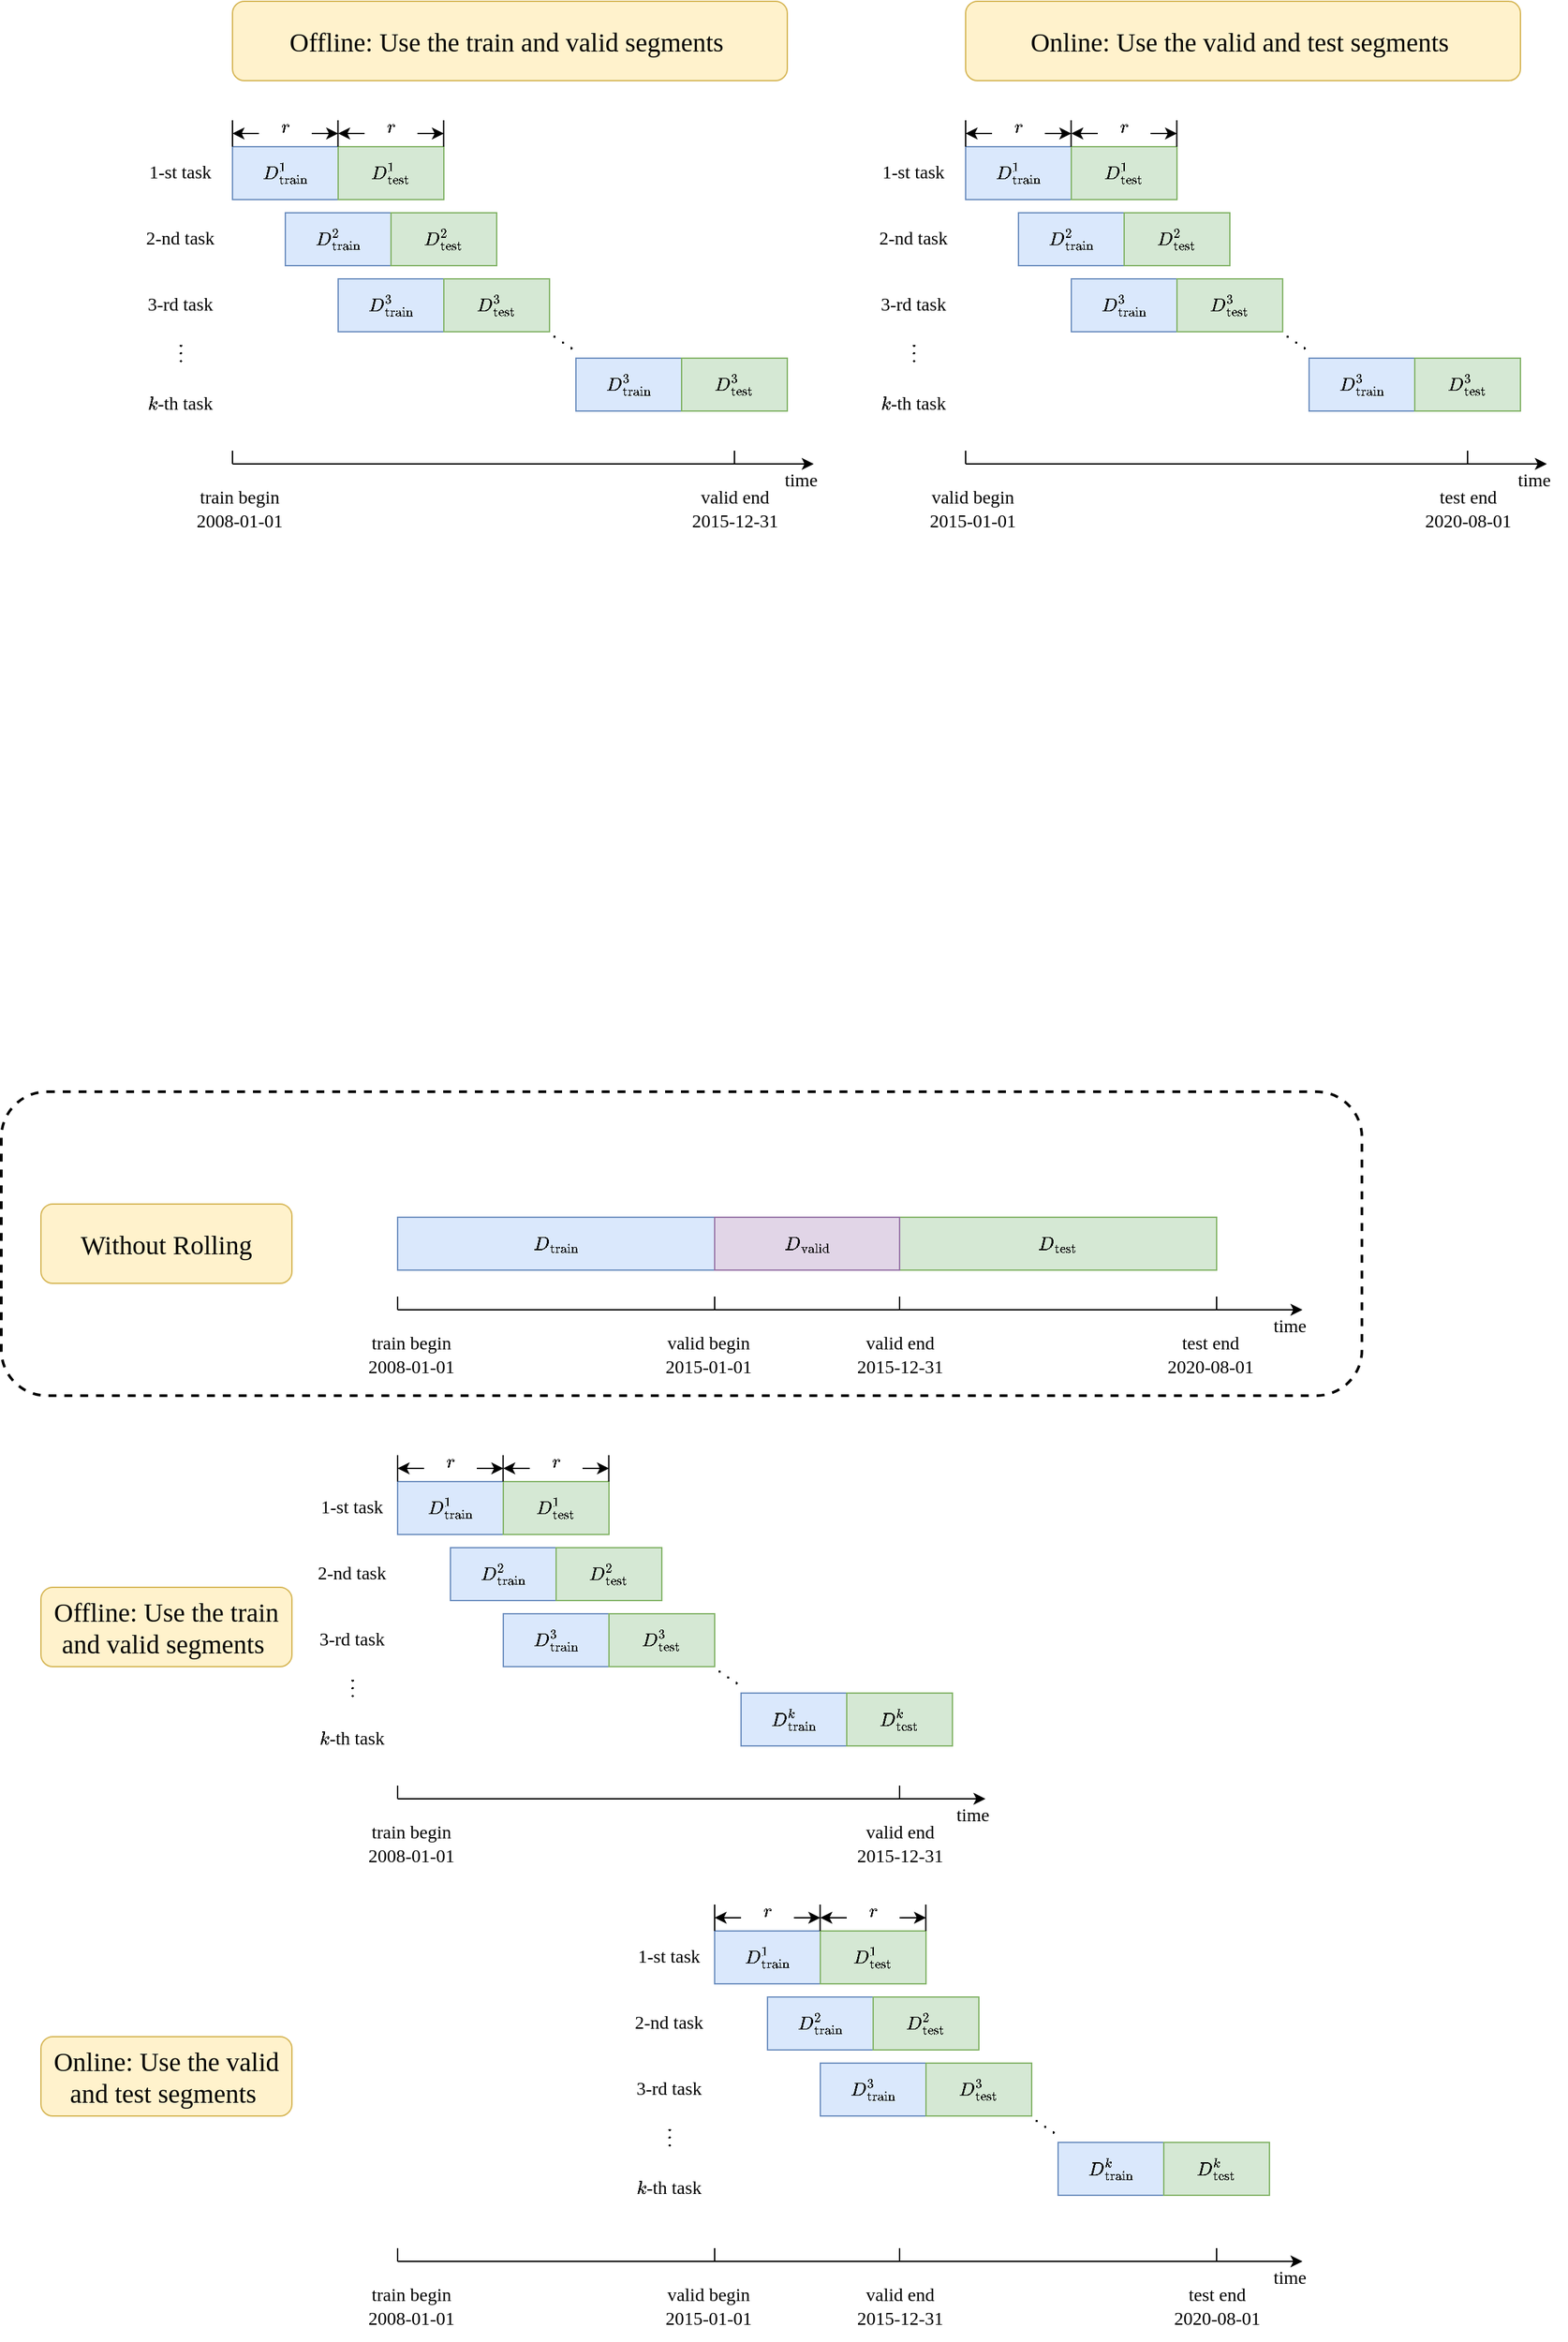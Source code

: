 <mxfile version="24.2.1" type="github">
  <diagram name="第 1 页" id="-favfwk0_6Bgqh363WiU">
    <mxGraphModel dx="2190" dy="1953" grid="1" gridSize="10" guides="1" tooltips="1" connect="1" arrows="1" fold="1" page="1" pageScale="1" pageWidth="827" pageHeight="1169" math="1" shadow="0">
      <root>
        <mxCell id="0" />
        <mxCell id="1" parent="0" />
        <mxCell id="jHQ71wUGAKdWTWvxTBNR-70" value="$$D^1_{\text{train}}$$" style="rounded=0;whiteSpace=wrap;html=1;fillColor=#dae8fc;strokeColor=#6c8ebf;" vertex="1" parent="1">
          <mxGeometry x="-440" y="440" width="80" height="40" as="geometry" />
        </mxCell>
        <mxCell id="jHQ71wUGAKdWTWvxTBNR-71" value="$$D^1_{\text{test}}$$" style="rounded=0;whiteSpace=wrap;html=1;fillColor=#d5e8d4;strokeColor=#82b366;" vertex="1" parent="1">
          <mxGeometry x="-360" y="440" width="80" height="40" as="geometry" />
        </mxCell>
        <mxCell id="jHQ71wUGAKdWTWvxTBNR-72" value="$$D^2_{\text{train}}$$" style="rounded=0;whiteSpace=wrap;html=1;fillColor=#dae8fc;strokeColor=#6c8ebf;" vertex="1" parent="1">
          <mxGeometry x="-400" y="490" width="80" height="40" as="geometry" />
        </mxCell>
        <mxCell id="jHQ71wUGAKdWTWvxTBNR-73" value="$$D^2_{\text{test}}$$" style="rounded=0;whiteSpace=wrap;html=1;fillColor=#d5e8d4;strokeColor=#82b366;" vertex="1" parent="1">
          <mxGeometry x="-320" y="490" width="80" height="40" as="geometry" />
        </mxCell>
        <mxCell id="jHQ71wUGAKdWTWvxTBNR-74" value="$$D^3_{\text{train}}$$" style="rounded=0;whiteSpace=wrap;html=1;fillColor=#dae8fc;strokeColor=#6c8ebf;" vertex="1" parent="1">
          <mxGeometry x="-360" y="540" width="80" height="40" as="geometry" />
        </mxCell>
        <mxCell id="jHQ71wUGAKdWTWvxTBNR-75" value="$$D^3_{\text{test}}$$" style="rounded=0;whiteSpace=wrap;html=1;fillColor=#d5e8d4;strokeColor=#82b366;" vertex="1" parent="1">
          <mxGeometry x="-280" y="540" width="80" height="40" as="geometry" />
        </mxCell>
        <mxCell id="jHQ71wUGAKdWTWvxTBNR-76" value="$$D^k_{\text{train}}$$" style="rounded=0;whiteSpace=wrap;html=1;fillColor=#dae8fc;strokeColor=#6c8ebf;" vertex="1" parent="1">
          <mxGeometry x="-180" y="600" width="80" height="40" as="geometry" />
        </mxCell>
        <mxCell id="jHQ71wUGAKdWTWvxTBNR-77" value="$$D^k_{\text{test}}$$" style="rounded=0;whiteSpace=wrap;html=1;fillColor=#d5e8d4;strokeColor=#82b366;" vertex="1" parent="1">
          <mxGeometry x="-100" y="600" width="80" height="40" as="geometry" />
        </mxCell>
        <mxCell id="jHQ71wUGAKdWTWvxTBNR-78" value="$$\ddots$$" style="text;html=1;align=center;verticalAlign=middle;resizable=0;points=[];autosize=1;strokeColor=none;fillColor=none;" vertex="1" parent="1">
          <mxGeometry x="-230" y="570" width="80" height="30" as="geometry" />
        </mxCell>
        <mxCell id="jHQ71wUGAKdWTWvxTBNR-79" value="" style="endArrow=classic;html=1;rounded=0;" edge="1" parent="1">
          <mxGeometry width="50" height="50" relative="1" as="geometry">
            <mxPoint x="-440" y="680" as="sourcePoint" />
            <mxPoint x="5" y="680" as="targetPoint" />
          </mxGeometry>
        </mxCell>
        <mxCell id="jHQ71wUGAKdWTWvxTBNR-80" value="&lt;font style=&quot;font-size: 14px;&quot; face=&quot;Times New Roman&quot;&gt;time&lt;/font&gt;" style="text;html=1;align=center;verticalAlign=middle;resizable=0;points=[];autosize=1;strokeColor=none;fillColor=none;" vertex="1" parent="1">
          <mxGeometry x="-30" y="678" width="50" height="30" as="geometry" />
        </mxCell>
        <mxCell id="jHQ71wUGAKdWTWvxTBNR-81" value="&lt;font style=&quot;font-size: 14px;&quot; face=&quot;Times New Roman&quot;&gt;1-st task&lt;/font&gt;" style="text;html=1;align=center;verticalAlign=middle;resizable=0;points=[];autosize=1;strokeColor=none;fillColor=none;" vertex="1" parent="1">
          <mxGeometry x="-510" y="445" width="70" height="30" as="geometry" />
        </mxCell>
        <mxCell id="jHQ71wUGAKdWTWvxTBNR-82" value="&lt;font style=&quot;font-size: 14px;&quot; face=&quot;Times New Roman&quot;&gt;2-nd task&lt;/font&gt;" style="text;html=1;align=center;verticalAlign=middle;resizable=0;points=[];autosize=1;strokeColor=none;fillColor=none;" vertex="1" parent="1">
          <mxGeometry x="-515" y="495" width="80" height="30" as="geometry" />
        </mxCell>
        <mxCell id="jHQ71wUGAKdWTWvxTBNR-83" value="&lt;font style=&quot;font-size: 14px;&quot; face=&quot;Times New Roman&quot;&gt;3-rd task&lt;/font&gt;" style="text;html=1;align=center;verticalAlign=middle;resizable=0;points=[];autosize=1;strokeColor=none;fillColor=none;" vertex="1" parent="1">
          <mxGeometry x="-510" y="545" width="70" height="30" as="geometry" />
        </mxCell>
        <mxCell id="jHQ71wUGAKdWTWvxTBNR-84" value="$$\vdots$$" style="text;html=1;align=center;verticalAlign=middle;resizable=0;points=[];autosize=1;strokeColor=none;fillColor=none;" vertex="1" parent="1">
          <mxGeometry x="-515" y="580" width="80" height="30" as="geometry" />
        </mxCell>
        <mxCell id="jHQ71wUGAKdWTWvxTBNR-85" value="&lt;font style=&quot;font-size: 14px;&quot; face=&quot;Times New Roman&quot;&gt;\(k\)-th task&lt;/font&gt;" style="text;html=1;align=center;verticalAlign=middle;resizable=0;points=[];autosize=1;strokeColor=none;fillColor=none;" vertex="1" parent="1">
          <mxGeometry x="-520" y="620" width="90" height="30" as="geometry" />
        </mxCell>
        <mxCell id="jHQ71wUGAKdWTWvxTBNR-86" value="" style="endArrow=none;html=1;rounded=0;exitX=0;exitY=0;exitDx=0;exitDy=0;" edge="1" parent="1" source="jHQ71wUGAKdWTWvxTBNR-70">
          <mxGeometry width="50" height="50" relative="1" as="geometry">
            <mxPoint x="-270" y="400" as="sourcePoint" />
            <mxPoint x="-440" y="420" as="targetPoint" />
          </mxGeometry>
        </mxCell>
        <mxCell id="jHQ71wUGAKdWTWvxTBNR-87" value="" style="endArrow=classic;html=1;rounded=0;" edge="1" parent="1">
          <mxGeometry width="50" height="50" relative="1" as="geometry">
            <mxPoint x="-420" y="430" as="sourcePoint" />
            <mxPoint x="-440" y="430" as="targetPoint" />
          </mxGeometry>
        </mxCell>
        <mxCell id="jHQ71wUGAKdWTWvxTBNR-88" value="$$r$$" style="text;html=1;align=center;verticalAlign=middle;resizable=0;points=[];autosize=1;strokeColor=none;fillColor=none;" vertex="1" parent="1">
          <mxGeometry x="-425" y="410" width="50" height="30" as="geometry" />
        </mxCell>
        <mxCell id="jHQ71wUGAKdWTWvxTBNR-89" value="" style="endArrow=classic;html=1;rounded=0;" edge="1" parent="1">
          <mxGeometry width="50" height="50" relative="1" as="geometry">
            <mxPoint x="-380" y="430" as="sourcePoint" />
            <mxPoint x="-360" y="430" as="targetPoint" />
          </mxGeometry>
        </mxCell>
        <mxCell id="jHQ71wUGAKdWTWvxTBNR-90" value="" style="endArrow=none;html=1;rounded=0;exitX=0;exitY=0;exitDx=0;exitDy=0;" edge="1" parent="1">
          <mxGeometry width="50" height="50" relative="1" as="geometry">
            <mxPoint x="-360.16" y="440" as="sourcePoint" />
            <mxPoint x="-360.16" y="420" as="targetPoint" />
          </mxGeometry>
        </mxCell>
        <mxCell id="jHQ71wUGAKdWTWvxTBNR-91" value="" style="endArrow=classic;html=1;rounded=0;" edge="1" parent="1">
          <mxGeometry width="50" height="50" relative="1" as="geometry">
            <mxPoint x="-340" y="430" as="sourcePoint" />
            <mxPoint x="-360" y="430" as="targetPoint" />
          </mxGeometry>
        </mxCell>
        <mxCell id="jHQ71wUGAKdWTWvxTBNR-92" value="$$r$$" style="text;html=1;align=center;verticalAlign=middle;resizable=0;points=[];autosize=1;strokeColor=none;fillColor=none;" vertex="1" parent="1">
          <mxGeometry x="-345" y="410" width="50" height="30" as="geometry" />
        </mxCell>
        <mxCell id="jHQ71wUGAKdWTWvxTBNR-93" value="" style="endArrow=classic;html=1;rounded=0;" edge="1" parent="1">
          <mxGeometry width="50" height="50" relative="1" as="geometry">
            <mxPoint x="-300" y="430" as="sourcePoint" />
            <mxPoint x="-280" y="430" as="targetPoint" />
          </mxGeometry>
        </mxCell>
        <mxCell id="jHQ71wUGAKdWTWvxTBNR-94" value="" style="endArrow=none;html=1;rounded=0;exitX=0;exitY=0;exitDx=0;exitDy=0;" edge="1" parent="1">
          <mxGeometry width="50" height="50" relative="1" as="geometry">
            <mxPoint x="-280.16" y="440" as="sourcePoint" />
            <mxPoint x="-280.16" y="420" as="targetPoint" />
          </mxGeometry>
        </mxCell>
        <mxCell id="jHQ71wUGAKdWTWvxTBNR-95" value="&lt;font face=&quot;Times New Roman&quot; style=&quot;font-size: 14px;&quot;&gt;train begin&lt;/font&gt;&lt;div style=&quot;font-size: 14px;&quot;&gt;&lt;font face=&quot;Times New Roman&quot; style=&quot;font-size: 14px;&quot;&gt;2008-01-01&lt;/font&gt;&lt;/div&gt;" style="text;html=1;align=center;verticalAlign=middle;resizable=0;points=[];autosize=1;strokeColor=none;fillColor=none;" vertex="1" parent="1">
          <mxGeometry x="-475" y="690" width="90" height="50" as="geometry" />
        </mxCell>
        <mxCell id="jHQ71wUGAKdWTWvxTBNR-96" value="&lt;font face=&quot;Times New Roman&quot; style=&quot;font-size: 14px;&quot;&gt;valid end&lt;/font&gt;&lt;div style=&quot;font-size: 14px;&quot;&gt;&lt;font face=&quot;Times New Roman&quot; style=&quot;font-size: 14px;&quot;&gt;2015-12-31&lt;/font&gt;&lt;/div&gt;" style="text;html=1;align=center;verticalAlign=middle;resizable=0;points=[];autosize=1;strokeColor=none;fillColor=none;" vertex="1" parent="1">
          <mxGeometry x="-105" y="690" width="90" height="50" as="geometry" />
        </mxCell>
        <mxCell id="jHQ71wUGAKdWTWvxTBNR-97" value="" style="endArrow=none;html=1;rounded=0;" edge="1" parent="1">
          <mxGeometry width="50" height="50" relative="1" as="geometry">
            <mxPoint x="-440" y="680" as="sourcePoint" />
            <mxPoint x="-440" y="670" as="targetPoint" />
          </mxGeometry>
        </mxCell>
        <mxCell id="jHQ71wUGAKdWTWvxTBNR-98" value="" style="endArrow=none;html=1;rounded=0;" edge="1" parent="1">
          <mxGeometry width="50" height="50" relative="1" as="geometry">
            <mxPoint x="-60" y="680" as="sourcePoint" />
            <mxPoint x="-60" y="670" as="targetPoint" />
          </mxGeometry>
        </mxCell>
        <mxCell id="jHQ71wUGAKdWTWvxTBNR-99" value="&lt;font face=&quot;Times New Roman&quot; style=&quot;font-size: 20px;&quot;&gt;Offline: Use the train and valid segments&amp;nbsp;&lt;/font&gt;" style="rounded=1;whiteSpace=wrap;html=1;fillColor=#fff2cc;strokeColor=#d6b656;" vertex="1" parent="1">
          <mxGeometry x="-710" y="520" width="190" height="60" as="geometry" />
        </mxCell>
        <mxCell id="jHQ71wUGAKdWTWvxTBNR-100" value="&lt;font face=&quot;Times New Roman&quot; style=&quot;font-size: 20px;&quot;&gt;Online: Use the valid and test segments&amp;nbsp;&lt;/font&gt;" style="rounded=1;whiteSpace=wrap;html=1;fillColor=#fff2cc;strokeColor=#d6b656;" vertex="1" parent="1">
          <mxGeometry x="-710" y="860" width="190" height="60" as="geometry" />
        </mxCell>
        <mxCell id="jHQ71wUGAKdWTWvxTBNR-101" value="$$D_{\text{train}}$$" style="rounded=0;whiteSpace=wrap;html=1;fillColor=#dae8fc;strokeColor=#6c8ebf;" vertex="1" parent="1">
          <mxGeometry x="-440" y="240" width="240" height="40" as="geometry" />
        </mxCell>
        <mxCell id="jHQ71wUGAKdWTWvxTBNR-102" value="$$D_{\text{test}}$$" style="rounded=0;whiteSpace=wrap;html=1;fillColor=#d5e8d4;strokeColor=#82b366;" vertex="1" parent="1">
          <mxGeometry x="-60" y="240" width="240" height="40" as="geometry" />
        </mxCell>
        <mxCell id="jHQ71wUGAKdWTWvxTBNR-103" value="$$D_{\text{valid}}$$" style="rounded=0;whiteSpace=wrap;html=1;fillColor=#e1d5e7;strokeColor=#9673a6;" vertex="1" parent="1">
          <mxGeometry x="-200" y="240" width="140" height="40" as="geometry" />
        </mxCell>
        <mxCell id="jHQ71wUGAKdWTWvxTBNR-142" value="" style="endArrow=classic;html=1;rounded=0;" edge="1" parent="1">
          <mxGeometry width="50" height="50" relative="1" as="geometry">
            <mxPoint x="-440" y="1030" as="sourcePoint" />
            <mxPoint x="245" y="1030" as="targetPoint" />
          </mxGeometry>
        </mxCell>
        <mxCell id="jHQ71wUGAKdWTWvxTBNR-143" value="&lt;font style=&quot;font-size: 14px;&quot; face=&quot;Times New Roman&quot;&gt;time&lt;/font&gt;" style="text;html=1;align=center;verticalAlign=middle;resizable=0;points=[];autosize=1;strokeColor=none;fillColor=none;" vertex="1" parent="1">
          <mxGeometry x="210" y="1028" width="50" height="30" as="geometry" />
        </mxCell>
        <mxCell id="jHQ71wUGAKdWTWvxTBNR-159" value="&lt;font face=&quot;Times New Roman&quot; style=&quot;font-size: 14px;&quot;&gt;test end&lt;/font&gt;&lt;div style=&quot;font-size: 14px;&quot;&gt;&lt;font face=&quot;Times New Roman&quot; style=&quot;font-size: 14px;&quot;&gt;2020-08-01&lt;/font&gt;&lt;/div&gt;" style="text;html=1;align=center;verticalAlign=middle;resizable=0;points=[];autosize=1;strokeColor=none;fillColor=none;" vertex="1" parent="1">
          <mxGeometry x="135" y="1040" width="90" height="50" as="geometry" />
        </mxCell>
        <mxCell id="jHQ71wUGAKdWTWvxTBNR-160" value="" style="endArrow=none;html=1;rounded=0;" edge="1" parent="1">
          <mxGeometry width="50" height="50" relative="1" as="geometry">
            <mxPoint x="-200" y="1030" as="sourcePoint" />
            <mxPoint x="-200" y="1020" as="targetPoint" />
          </mxGeometry>
        </mxCell>
        <mxCell id="jHQ71wUGAKdWTWvxTBNR-161" value="" style="endArrow=none;html=1;rounded=0;" edge="1" parent="1">
          <mxGeometry width="50" height="50" relative="1" as="geometry">
            <mxPoint x="180" y="1030" as="sourcePoint" />
            <mxPoint x="180" y="1020" as="targetPoint" />
          </mxGeometry>
        </mxCell>
        <mxCell id="jHQ71wUGAKdWTWvxTBNR-162" value="$$D^1_{\text{train}}$$" style="rounded=0;whiteSpace=wrap;html=1;fillColor=#dae8fc;strokeColor=#6c8ebf;" vertex="1" parent="1">
          <mxGeometry x="-10" y="-570" width="80" height="40" as="geometry" />
        </mxCell>
        <mxCell id="jHQ71wUGAKdWTWvxTBNR-163" value="$$D^1_{\text{test}}$$" style="rounded=0;whiteSpace=wrap;html=1;fillColor=#d5e8d4;strokeColor=#82b366;" vertex="1" parent="1">
          <mxGeometry x="70" y="-570" width="80" height="40" as="geometry" />
        </mxCell>
        <mxCell id="jHQ71wUGAKdWTWvxTBNR-164" value="$$D^2_{\text{train}}$$" style="rounded=0;whiteSpace=wrap;html=1;fillColor=#dae8fc;strokeColor=#6c8ebf;" vertex="1" parent="1">
          <mxGeometry x="30" y="-520" width="80" height="40" as="geometry" />
        </mxCell>
        <mxCell id="jHQ71wUGAKdWTWvxTBNR-165" value="$$D^2_{\text{test}}$$" style="rounded=0;whiteSpace=wrap;html=1;fillColor=#d5e8d4;strokeColor=#82b366;" vertex="1" parent="1">
          <mxGeometry x="110" y="-520" width="80" height="40" as="geometry" />
        </mxCell>
        <mxCell id="jHQ71wUGAKdWTWvxTBNR-166" value="$$D^3_{\text{train}}$$" style="rounded=0;whiteSpace=wrap;html=1;fillColor=#dae8fc;strokeColor=#6c8ebf;" vertex="1" parent="1">
          <mxGeometry x="70" y="-470" width="80" height="40" as="geometry" />
        </mxCell>
        <mxCell id="jHQ71wUGAKdWTWvxTBNR-167" value="$$D^3_{\text{test}}$$" style="rounded=0;whiteSpace=wrap;html=1;fillColor=#d5e8d4;strokeColor=#82b366;" vertex="1" parent="1">
          <mxGeometry x="150" y="-470" width="80" height="40" as="geometry" />
        </mxCell>
        <mxCell id="jHQ71wUGAKdWTWvxTBNR-168" value="$$D^3_{\text{train}}$$" style="rounded=0;whiteSpace=wrap;html=1;fillColor=#dae8fc;strokeColor=#6c8ebf;" vertex="1" parent="1">
          <mxGeometry x="250" y="-410" width="80" height="40" as="geometry" />
        </mxCell>
        <mxCell id="jHQ71wUGAKdWTWvxTBNR-169" value="$$D^3_{\text{test}}$$" style="rounded=0;whiteSpace=wrap;html=1;fillColor=#d5e8d4;strokeColor=#82b366;" vertex="1" parent="1">
          <mxGeometry x="330" y="-410" width="80" height="40" as="geometry" />
        </mxCell>
        <mxCell id="jHQ71wUGAKdWTWvxTBNR-170" value="$$\ddots$$" style="text;html=1;align=center;verticalAlign=middle;resizable=0;points=[];autosize=1;strokeColor=none;fillColor=none;" vertex="1" parent="1">
          <mxGeometry x="200" y="-440" width="80" height="30" as="geometry" />
        </mxCell>
        <mxCell id="jHQ71wUGAKdWTWvxTBNR-171" value="" style="endArrow=classic;html=1;rounded=0;" edge="1" parent="1">
          <mxGeometry width="50" height="50" relative="1" as="geometry">
            <mxPoint x="-10" y="-330" as="sourcePoint" />
            <mxPoint x="430" y="-330" as="targetPoint" />
          </mxGeometry>
        </mxCell>
        <mxCell id="jHQ71wUGAKdWTWvxTBNR-172" value="&lt;font style=&quot;font-size: 14px;&quot; face=&quot;Times New Roman&quot;&gt;time&lt;/font&gt;" style="text;html=1;align=center;verticalAlign=middle;resizable=0;points=[];autosize=1;strokeColor=none;fillColor=none;" vertex="1" parent="1">
          <mxGeometry x="395" y="-332" width="50" height="30" as="geometry" />
        </mxCell>
        <mxCell id="jHQ71wUGAKdWTWvxTBNR-173" value="&lt;font style=&quot;font-size: 14px;&quot; face=&quot;Times New Roman&quot;&gt;1-st task&lt;/font&gt;" style="text;html=1;align=center;verticalAlign=middle;resizable=0;points=[];autosize=1;strokeColor=none;fillColor=none;" vertex="1" parent="1">
          <mxGeometry x="-85" y="-565" width="70" height="30" as="geometry" />
        </mxCell>
        <mxCell id="jHQ71wUGAKdWTWvxTBNR-174" value="&lt;font style=&quot;font-size: 14px;&quot; face=&quot;Times New Roman&quot;&gt;2-nd task&lt;/font&gt;" style="text;html=1;align=center;verticalAlign=middle;resizable=0;points=[];autosize=1;strokeColor=none;fillColor=none;" vertex="1" parent="1">
          <mxGeometry x="-90" y="-515" width="80" height="30" as="geometry" />
        </mxCell>
        <mxCell id="jHQ71wUGAKdWTWvxTBNR-175" value="&lt;font style=&quot;font-size: 14px;&quot; face=&quot;Times New Roman&quot;&gt;3-rd task&lt;/font&gt;" style="text;html=1;align=center;verticalAlign=middle;resizable=0;points=[];autosize=1;strokeColor=none;fillColor=none;" vertex="1" parent="1">
          <mxGeometry x="-85" y="-465" width="70" height="30" as="geometry" />
        </mxCell>
        <mxCell id="jHQ71wUGAKdWTWvxTBNR-176" value="$$\vdots$$" style="text;html=1;align=center;verticalAlign=middle;resizable=0;points=[];autosize=1;strokeColor=none;fillColor=none;" vertex="1" parent="1">
          <mxGeometry x="-90" y="-430" width="80" height="30" as="geometry" />
        </mxCell>
        <mxCell id="jHQ71wUGAKdWTWvxTBNR-177" value="&lt;font style=&quot;font-size: 14px;&quot; face=&quot;Times New Roman&quot;&gt;\(k\)-th task&lt;/font&gt;" style="text;html=1;align=center;verticalAlign=middle;resizable=0;points=[];autosize=1;strokeColor=none;fillColor=none;" vertex="1" parent="1">
          <mxGeometry x="-95" y="-390" width="90" height="30" as="geometry" />
        </mxCell>
        <mxCell id="jHQ71wUGAKdWTWvxTBNR-178" value="" style="endArrow=none;html=1;rounded=0;exitX=0;exitY=0;exitDx=0;exitDy=0;" edge="1" parent="1" source="jHQ71wUGAKdWTWvxTBNR-162">
          <mxGeometry width="50" height="50" relative="1" as="geometry">
            <mxPoint x="160" y="-610" as="sourcePoint" />
            <mxPoint x="-10" y="-590" as="targetPoint" />
          </mxGeometry>
        </mxCell>
        <mxCell id="jHQ71wUGAKdWTWvxTBNR-179" value="" style="endArrow=classic;html=1;rounded=0;" edge="1" parent="1">
          <mxGeometry width="50" height="50" relative="1" as="geometry">
            <mxPoint x="10" y="-580" as="sourcePoint" />
            <mxPoint x="-10" y="-580" as="targetPoint" />
          </mxGeometry>
        </mxCell>
        <mxCell id="jHQ71wUGAKdWTWvxTBNR-180" value="$$r$$" style="text;html=1;align=center;verticalAlign=middle;resizable=0;points=[];autosize=1;strokeColor=none;fillColor=none;" vertex="1" parent="1">
          <mxGeometry x="5" y="-600" width="50" height="30" as="geometry" />
        </mxCell>
        <mxCell id="jHQ71wUGAKdWTWvxTBNR-181" value="" style="endArrow=classic;html=1;rounded=0;" edge="1" parent="1">
          <mxGeometry width="50" height="50" relative="1" as="geometry">
            <mxPoint x="50" y="-580" as="sourcePoint" />
            <mxPoint x="70" y="-580" as="targetPoint" />
          </mxGeometry>
        </mxCell>
        <mxCell id="jHQ71wUGAKdWTWvxTBNR-182" value="" style="endArrow=none;html=1;rounded=0;exitX=0;exitY=0;exitDx=0;exitDy=0;" edge="1" parent="1">
          <mxGeometry width="50" height="50" relative="1" as="geometry">
            <mxPoint x="69.84" y="-570" as="sourcePoint" />
            <mxPoint x="69.84" y="-590" as="targetPoint" />
          </mxGeometry>
        </mxCell>
        <mxCell id="jHQ71wUGAKdWTWvxTBNR-183" value="" style="endArrow=classic;html=1;rounded=0;" edge="1" parent="1">
          <mxGeometry width="50" height="50" relative="1" as="geometry">
            <mxPoint x="90" y="-580" as="sourcePoint" />
            <mxPoint x="70" y="-580" as="targetPoint" />
          </mxGeometry>
        </mxCell>
        <mxCell id="jHQ71wUGAKdWTWvxTBNR-184" value="$$r$$" style="text;html=1;align=center;verticalAlign=middle;resizable=0;points=[];autosize=1;strokeColor=none;fillColor=none;" vertex="1" parent="1">
          <mxGeometry x="85" y="-600" width="50" height="30" as="geometry" />
        </mxCell>
        <mxCell id="jHQ71wUGAKdWTWvxTBNR-185" value="" style="endArrow=classic;html=1;rounded=0;" edge="1" parent="1">
          <mxGeometry width="50" height="50" relative="1" as="geometry">
            <mxPoint x="130" y="-580" as="sourcePoint" />
            <mxPoint x="150" y="-580" as="targetPoint" />
          </mxGeometry>
        </mxCell>
        <mxCell id="jHQ71wUGAKdWTWvxTBNR-186" value="" style="endArrow=none;html=1;rounded=0;exitX=0;exitY=0;exitDx=0;exitDy=0;" edge="1" parent="1">
          <mxGeometry width="50" height="50" relative="1" as="geometry">
            <mxPoint x="149.84" y="-570" as="sourcePoint" />
            <mxPoint x="149.84" y="-590" as="targetPoint" />
          </mxGeometry>
        </mxCell>
        <mxCell id="jHQ71wUGAKdWTWvxTBNR-187" value="&lt;font face=&quot;Times New Roman&quot; style=&quot;font-size: 14px;&quot;&gt;valid begin&lt;/font&gt;&lt;div style=&quot;font-size: 14px;&quot;&gt;&lt;font face=&quot;Times New Roman&quot; style=&quot;font-size: 14px;&quot;&gt;2015-01-01&lt;/font&gt;&lt;/div&gt;" style="text;html=1;align=center;verticalAlign=middle;resizable=0;points=[];autosize=1;strokeColor=none;fillColor=none;" vertex="1" parent="1">
          <mxGeometry x="-50" y="-320" width="90" height="50" as="geometry" />
        </mxCell>
        <mxCell id="jHQ71wUGAKdWTWvxTBNR-188" value="&lt;font face=&quot;Times New Roman&quot; style=&quot;font-size: 14px;&quot;&gt;test end&lt;/font&gt;&lt;div style=&quot;font-size: 14px;&quot;&gt;&lt;font face=&quot;Times New Roman&quot; style=&quot;font-size: 14px;&quot;&gt;2020-08-01&lt;/font&gt;&lt;/div&gt;" style="text;html=1;align=center;verticalAlign=middle;resizable=0;points=[];autosize=1;strokeColor=none;fillColor=none;" vertex="1" parent="1">
          <mxGeometry x="325" y="-320" width="90" height="50" as="geometry" />
        </mxCell>
        <mxCell id="jHQ71wUGAKdWTWvxTBNR-189" value="" style="endArrow=none;html=1;rounded=0;exitX=0;exitY=0;exitDx=0;exitDy=0;" edge="1" parent="1">
          <mxGeometry width="50" height="50" relative="1" as="geometry">
            <mxPoint x="-10" y="-330" as="sourcePoint" />
            <mxPoint x="-10" y="-340" as="targetPoint" />
          </mxGeometry>
        </mxCell>
        <mxCell id="jHQ71wUGAKdWTWvxTBNR-190" value="" style="endArrow=none;html=1;rounded=0;" edge="1" parent="1">
          <mxGeometry width="50" height="50" relative="1" as="geometry">
            <mxPoint x="370" y="-330" as="sourcePoint" />
            <mxPoint x="370" y="-340" as="targetPoint" />
          </mxGeometry>
        </mxCell>
        <mxCell id="jHQ71wUGAKdWTWvxTBNR-191" value="$$D^1_{\text{train}}$$" style="rounded=0;whiteSpace=wrap;html=1;fillColor=#dae8fc;strokeColor=#6c8ebf;" vertex="1" parent="1">
          <mxGeometry x="-565" y="-570" width="80" height="40" as="geometry" />
        </mxCell>
        <mxCell id="jHQ71wUGAKdWTWvxTBNR-192" value="$$D^1_{\text{test}}$$" style="rounded=0;whiteSpace=wrap;html=1;fillColor=#d5e8d4;strokeColor=#82b366;" vertex="1" parent="1">
          <mxGeometry x="-485" y="-570" width="80" height="40" as="geometry" />
        </mxCell>
        <mxCell id="jHQ71wUGAKdWTWvxTBNR-193" value="$$D^2_{\text{train}}$$" style="rounded=0;whiteSpace=wrap;html=1;fillColor=#dae8fc;strokeColor=#6c8ebf;" vertex="1" parent="1">
          <mxGeometry x="-525" y="-520" width="80" height="40" as="geometry" />
        </mxCell>
        <mxCell id="jHQ71wUGAKdWTWvxTBNR-194" value="$$D^2_{\text{test}}$$" style="rounded=0;whiteSpace=wrap;html=1;fillColor=#d5e8d4;strokeColor=#82b366;" vertex="1" parent="1">
          <mxGeometry x="-445" y="-520" width="80" height="40" as="geometry" />
        </mxCell>
        <mxCell id="jHQ71wUGAKdWTWvxTBNR-195" value="$$D^3_{\text{train}}$$" style="rounded=0;whiteSpace=wrap;html=1;fillColor=#dae8fc;strokeColor=#6c8ebf;" vertex="1" parent="1">
          <mxGeometry x="-485" y="-470" width="80" height="40" as="geometry" />
        </mxCell>
        <mxCell id="jHQ71wUGAKdWTWvxTBNR-196" value="$$D^3_{\text{test}}$$" style="rounded=0;whiteSpace=wrap;html=1;fillColor=#d5e8d4;strokeColor=#82b366;" vertex="1" parent="1">
          <mxGeometry x="-405" y="-470" width="80" height="40" as="geometry" />
        </mxCell>
        <mxCell id="jHQ71wUGAKdWTWvxTBNR-197" value="$$D^3_{\text{train}}$$" style="rounded=0;whiteSpace=wrap;html=1;fillColor=#dae8fc;strokeColor=#6c8ebf;" vertex="1" parent="1">
          <mxGeometry x="-305" y="-410" width="80" height="40" as="geometry" />
        </mxCell>
        <mxCell id="jHQ71wUGAKdWTWvxTBNR-198" value="$$D^3_{\text{test}}$$" style="rounded=0;whiteSpace=wrap;html=1;fillColor=#d5e8d4;strokeColor=#82b366;" vertex="1" parent="1">
          <mxGeometry x="-225" y="-410" width="80" height="40" as="geometry" />
        </mxCell>
        <mxCell id="jHQ71wUGAKdWTWvxTBNR-199" value="$$\ddots$$" style="text;html=1;align=center;verticalAlign=middle;resizable=0;points=[];autosize=1;strokeColor=none;fillColor=none;" vertex="1" parent="1">
          <mxGeometry x="-355" y="-440" width="80" height="30" as="geometry" />
        </mxCell>
        <mxCell id="jHQ71wUGAKdWTWvxTBNR-200" value="" style="endArrow=classic;html=1;rounded=0;" edge="1" parent="1">
          <mxGeometry width="50" height="50" relative="1" as="geometry">
            <mxPoint x="-565" y="-330" as="sourcePoint" />
            <mxPoint x="-125" y="-330" as="targetPoint" />
          </mxGeometry>
        </mxCell>
        <mxCell id="jHQ71wUGAKdWTWvxTBNR-201" value="&lt;font style=&quot;font-size: 14px;&quot; face=&quot;Times New Roman&quot;&gt;time&lt;/font&gt;" style="text;html=1;align=center;verticalAlign=middle;resizable=0;points=[];autosize=1;strokeColor=none;fillColor=none;" vertex="1" parent="1">
          <mxGeometry x="-160" y="-332" width="50" height="30" as="geometry" />
        </mxCell>
        <mxCell id="jHQ71wUGAKdWTWvxTBNR-202" value="&lt;font style=&quot;font-size: 14px;&quot; face=&quot;Times New Roman&quot;&gt;1-st task&lt;/font&gt;" style="text;html=1;align=center;verticalAlign=middle;resizable=0;points=[];autosize=1;strokeColor=none;fillColor=none;" vertex="1" parent="1">
          <mxGeometry x="-640" y="-565" width="70" height="30" as="geometry" />
        </mxCell>
        <mxCell id="jHQ71wUGAKdWTWvxTBNR-203" value="&lt;font style=&quot;font-size: 14px;&quot; face=&quot;Times New Roman&quot;&gt;2-nd task&lt;/font&gt;" style="text;html=1;align=center;verticalAlign=middle;resizable=0;points=[];autosize=1;strokeColor=none;fillColor=none;" vertex="1" parent="1">
          <mxGeometry x="-645" y="-515" width="80" height="30" as="geometry" />
        </mxCell>
        <mxCell id="jHQ71wUGAKdWTWvxTBNR-204" value="&lt;font style=&quot;font-size: 14px;&quot; face=&quot;Times New Roman&quot;&gt;3-rd task&lt;/font&gt;" style="text;html=1;align=center;verticalAlign=middle;resizable=0;points=[];autosize=1;strokeColor=none;fillColor=none;" vertex="1" parent="1">
          <mxGeometry x="-640" y="-465" width="70" height="30" as="geometry" />
        </mxCell>
        <mxCell id="jHQ71wUGAKdWTWvxTBNR-205" value="$$\vdots$$" style="text;html=1;align=center;verticalAlign=middle;resizable=0;points=[];autosize=1;strokeColor=none;fillColor=none;" vertex="1" parent="1">
          <mxGeometry x="-645" y="-430" width="80" height="30" as="geometry" />
        </mxCell>
        <mxCell id="jHQ71wUGAKdWTWvxTBNR-206" value="&lt;font style=&quot;font-size: 14px;&quot; face=&quot;Times New Roman&quot;&gt;\(k\)-th task&lt;/font&gt;" style="text;html=1;align=center;verticalAlign=middle;resizable=0;points=[];autosize=1;strokeColor=none;fillColor=none;" vertex="1" parent="1">
          <mxGeometry x="-650" y="-390" width="90" height="30" as="geometry" />
        </mxCell>
        <mxCell id="jHQ71wUGAKdWTWvxTBNR-207" value="" style="endArrow=none;html=1;rounded=0;exitX=0;exitY=0;exitDx=0;exitDy=0;" edge="1" parent="1" source="jHQ71wUGAKdWTWvxTBNR-191">
          <mxGeometry width="50" height="50" relative="1" as="geometry">
            <mxPoint x="-395" y="-610" as="sourcePoint" />
            <mxPoint x="-565" y="-590" as="targetPoint" />
          </mxGeometry>
        </mxCell>
        <mxCell id="jHQ71wUGAKdWTWvxTBNR-208" value="" style="endArrow=classic;html=1;rounded=0;" edge="1" parent="1">
          <mxGeometry width="50" height="50" relative="1" as="geometry">
            <mxPoint x="-545" y="-580" as="sourcePoint" />
            <mxPoint x="-565" y="-580" as="targetPoint" />
          </mxGeometry>
        </mxCell>
        <mxCell id="jHQ71wUGAKdWTWvxTBNR-209" value="$$r$$" style="text;html=1;align=center;verticalAlign=middle;resizable=0;points=[];autosize=1;strokeColor=none;fillColor=none;" vertex="1" parent="1">
          <mxGeometry x="-550" y="-600" width="50" height="30" as="geometry" />
        </mxCell>
        <mxCell id="jHQ71wUGAKdWTWvxTBNR-210" value="" style="endArrow=classic;html=1;rounded=0;" edge="1" parent="1">
          <mxGeometry width="50" height="50" relative="1" as="geometry">
            <mxPoint x="-505" y="-580" as="sourcePoint" />
            <mxPoint x="-485" y="-580" as="targetPoint" />
          </mxGeometry>
        </mxCell>
        <mxCell id="jHQ71wUGAKdWTWvxTBNR-211" value="" style="endArrow=none;html=1;rounded=0;exitX=0;exitY=0;exitDx=0;exitDy=0;" edge="1" parent="1">
          <mxGeometry width="50" height="50" relative="1" as="geometry">
            <mxPoint x="-485.16" y="-570" as="sourcePoint" />
            <mxPoint x="-485.16" y="-590" as="targetPoint" />
          </mxGeometry>
        </mxCell>
        <mxCell id="jHQ71wUGAKdWTWvxTBNR-212" value="" style="endArrow=classic;html=1;rounded=0;" edge="1" parent="1">
          <mxGeometry width="50" height="50" relative="1" as="geometry">
            <mxPoint x="-465" y="-580" as="sourcePoint" />
            <mxPoint x="-485" y="-580" as="targetPoint" />
          </mxGeometry>
        </mxCell>
        <mxCell id="jHQ71wUGAKdWTWvxTBNR-213" value="$$r$$" style="text;html=1;align=center;verticalAlign=middle;resizable=0;points=[];autosize=1;strokeColor=none;fillColor=none;" vertex="1" parent="1">
          <mxGeometry x="-470" y="-600" width="50" height="30" as="geometry" />
        </mxCell>
        <mxCell id="jHQ71wUGAKdWTWvxTBNR-214" value="" style="endArrow=classic;html=1;rounded=0;" edge="1" parent="1">
          <mxGeometry width="50" height="50" relative="1" as="geometry">
            <mxPoint x="-425" y="-580" as="sourcePoint" />
            <mxPoint x="-405" y="-580" as="targetPoint" />
          </mxGeometry>
        </mxCell>
        <mxCell id="jHQ71wUGAKdWTWvxTBNR-215" value="" style="endArrow=none;html=1;rounded=0;exitX=0;exitY=0;exitDx=0;exitDy=0;" edge="1" parent="1">
          <mxGeometry width="50" height="50" relative="1" as="geometry">
            <mxPoint x="-405.16" y="-570" as="sourcePoint" />
            <mxPoint x="-405.16" y="-590" as="targetPoint" />
          </mxGeometry>
        </mxCell>
        <mxCell id="jHQ71wUGAKdWTWvxTBNR-216" value="&lt;font face=&quot;Times New Roman&quot; style=&quot;font-size: 14px;&quot;&gt;train begin&lt;/font&gt;&lt;div style=&quot;font-size: 14px;&quot;&gt;&lt;font face=&quot;Times New Roman&quot; style=&quot;font-size: 14px;&quot;&gt;2008-01-01&lt;/font&gt;&lt;/div&gt;" style="text;html=1;align=center;verticalAlign=middle;resizable=0;points=[];autosize=1;strokeColor=none;fillColor=none;" vertex="1" parent="1">
          <mxGeometry x="-605" y="-320" width="90" height="50" as="geometry" />
        </mxCell>
        <mxCell id="jHQ71wUGAKdWTWvxTBNR-217" value="&lt;font face=&quot;Times New Roman&quot; style=&quot;font-size: 14px;&quot;&gt;valid end&lt;/font&gt;&lt;div style=&quot;font-size: 14px;&quot;&gt;&lt;font face=&quot;Times New Roman&quot; style=&quot;font-size: 14px;&quot;&gt;2015-12-31&lt;/font&gt;&lt;/div&gt;" style="text;html=1;align=center;verticalAlign=middle;resizable=0;points=[];autosize=1;strokeColor=none;fillColor=none;" vertex="1" parent="1">
          <mxGeometry x="-230" y="-320" width="90" height="50" as="geometry" />
        </mxCell>
        <mxCell id="jHQ71wUGAKdWTWvxTBNR-218" value="" style="endArrow=none;html=1;rounded=0;exitX=0;exitY=0;exitDx=0;exitDy=0;" edge="1" parent="1">
          <mxGeometry width="50" height="50" relative="1" as="geometry">
            <mxPoint x="-565" y="-330" as="sourcePoint" />
            <mxPoint x="-565" y="-340" as="targetPoint" />
          </mxGeometry>
        </mxCell>
        <mxCell id="jHQ71wUGAKdWTWvxTBNR-219" value="" style="endArrow=none;html=1;rounded=0;" edge="1" parent="1">
          <mxGeometry width="50" height="50" relative="1" as="geometry">
            <mxPoint x="-185" y="-330" as="sourcePoint" />
            <mxPoint x="-185" y="-340" as="targetPoint" />
          </mxGeometry>
        </mxCell>
        <mxCell id="jHQ71wUGAKdWTWvxTBNR-220" value="&lt;font face=&quot;Times New Roman&quot; style=&quot;font-size: 20px;&quot;&gt;Offline: Use the train and valid segments&amp;nbsp;&lt;/font&gt;" style="rounded=1;whiteSpace=wrap;html=1;fillColor=#fff2cc;strokeColor=#d6b656;" vertex="1" parent="1">
          <mxGeometry x="-565" y="-680" width="420" height="60" as="geometry" />
        </mxCell>
        <mxCell id="jHQ71wUGAKdWTWvxTBNR-221" value="&lt;font face=&quot;Times New Roman&quot; style=&quot;font-size: 20px;&quot;&gt;Online: Use the valid and test segments&amp;nbsp;&lt;/font&gt;" style="rounded=1;whiteSpace=wrap;html=1;fillColor=#fff2cc;strokeColor=#d6b656;" vertex="1" parent="1">
          <mxGeometry x="-10" y="-680" width="420" height="60" as="geometry" />
        </mxCell>
        <mxCell id="jHQ71wUGAKdWTWvxTBNR-222" value="" style="endArrow=none;html=1;rounded=0;" edge="1" parent="1">
          <mxGeometry width="50" height="50" relative="1" as="geometry">
            <mxPoint x="-440" y="1030" as="sourcePoint" />
            <mxPoint x="-440" y="1020" as="targetPoint" />
          </mxGeometry>
        </mxCell>
        <mxCell id="jHQ71wUGAKdWTWvxTBNR-223" value="&lt;font face=&quot;Times New Roman&quot; style=&quot;font-size: 14px;&quot;&gt;train begin&lt;/font&gt;&lt;div style=&quot;font-size: 14px;&quot;&gt;&lt;font face=&quot;Times New Roman&quot; style=&quot;font-size: 14px;&quot;&gt;2008-01-01&lt;/font&gt;&lt;/div&gt;" style="text;html=1;align=center;verticalAlign=middle;resizable=0;points=[];autosize=1;strokeColor=none;fillColor=none;" vertex="1" parent="1">
          <mxGeometry x="-475" y="1040" width="90" height="50" as="geometry" />
        </mxCell>
        <mxCell id="jHQ71wUGAKdWTWvxTBNR-224" value="&lt;font face=&quot;Times New Roman&quot; style=&quot;font-size: 14px;&quot;&gt;valid end&lt;/font&gt;&lt;div style=&quot;font-size: 14px;&quot;&gt;&lt;font face=&quot;Times New Roman&quot; style=&quot;font-size: 14px;&quot;&gt;2015-12-31&lt;/font&gt;&lt;/div&gt;" style="text;html=1;align=center;verticalAlign=middle;resizable=0;points=[];autosize=1;strokeColor=none;fillColor=none;" vertex="1" parent="1">
          <mxGeometry x="-105" y="1040" width="90" height="50" as="geometry" />
        </mxCell>
        <mxCell id="jHQ71wUGAKdWTWvxTBNR-225" value="" style="endArrow=none;html=1;rounded=0;" edge="1" parent="1">
          <mxGeometry width="50" height="50" relative="1" as="geometry">
            <mxPoint x="-60" y="1030" as="sourcePoint" />
            <mxPoint x="-60" y="1020" as="targetPoint" />
          </mxGeometry>
        </mxCell>
        <mxCell id="jHQ71wUGAKdWTWvxTBNR-236" value="$$D^1_{\text{train}}$$" style="rounded=0;whiteSpace=wrap;html=1;fillColor=#dae8fc;strokeColor=#6c8ebf;" vertex="1" parent="1">
          <mxGeometry x="-200" y="780" width="80" height="40" as="geometry" />
        </mxCell>
        <mxCell id="jHQ71wUGAKdWTWvxTBNR-237" value="$$D^1_{\text{test}}$$" style="rounded=0;whiteSpace=wrap;html=1;fillColor=#d5e8d4;strokeColor=#82b366;" vertex="1" parent="1">
          <mxGeometry x="-120" y="780" width="80" height="40" as="geometry" />
        </mxCell>
        <mxCell id="jHQ71wUGAKdWTWvxTBNR-238" value="$$D^2_{\text{train}}$$" style="rounded=0;whiteSpace=wrap;html=1;fillColor=#dae8fc;strokeColor=#6c8ebf;" vertex="1" parent="1">
          <mxGeometry x="-160" y="830" width="80" height="40" as="geometry" />
        </mxCell>
        <mxCell id="jHQ71wUGAKdWTWvxTBNR-239" value="$$D^2_{\text{test}}$$" style="rounded=0;whiteSpace=wrap;html=1;fillColor=#d5e8d4;strokeColor=#82b366;" vertex="1" parent="1">
          <mxGeometry x="-80" y="830" width="80" height="40" as="geometry" />
        </mxCell>
        <mxCell id="jHQ71wUGAKdWTWvxTBNR-240" value="$$D^3_{\text{train}}$$" style="rounded=0;whiteSpace=wrap;html=1;fillColor=#dae8fc;strokeColor=#6c8ebf;" vertex="1" parent="1">
          <mxGeometry x="-120" y="880" width="80" height="40" as="geometry" />
        </mxCell>
        <mxCell id="jHQ71wUGAKdWTWvxTBNR-241" value="$$D^3_{\text{test}}$$" style="rounded=0;whiteSpace=wrap;html=1;fillColor=#d5e8d4;strokeColor=#82b366;" vertex="1" parent="1">
          <mxGeometry x="-40" y="880" width="80" height="40" as="geometry" />
        </mxCell>
        <mxCell id="jHQ71wUGAKdWTWvxTBNR-242" value="$$D^k_{\text{train}}$$" style="rounded=0;whiteSpace=wrap;html=1;fillColor=#dae8fc;strokeColor=#6c8ebf;" vertex="1" parent="1">
          <mxGeometry x="60" y="940" width="80" height="40" as="geometry" />
        </mxCell>
        <mxCell id="jHQ71wUGAKdWTWvxTBNR-243" value="$$D^k_{\text{test}}$$" style="rounded=0;whiteSpace=wrap;html=1;fillColor=#d5e8d4;strokeColor=#82b366;" vertex="1" parent="1">
          <mxGeometry x="140" y="940" width="80" height="40" as="geometry" />
        </mxCell>
        <mxCell id="jHQ71wUGAKdWTWvxTBNR-244" value="$$\ddots$$" style="text;html=1;align=center;verticalAlign=middle;resizable=0;points=[];autosize=1;strokeColor=none;fillColor=none;" vertex="1" parent="1">
          <mxGeometry x="10" y="910" width="80" height="30" as="geometry" />
        </mxCell>
        <mxCell id="jHQ71wUGAKdWTWvxTBNR-245" value="&lt;font style=&quot;font-size: 14px;&quot; face=&quot;Times New Roman&quot;&gt;1-st task&lt;/font&gt;" style="text;html=1;align=center;verticalAlign=middle;resizable=0;points=[];autosize=1;strokeColor=none;fillColor=none;" vertex="1" parent="1">
          <mxGeometry x="-270" y="785" width="70" height="30" as="geometry" />
        </mxCell>
        <mxCell id="jHQ71wUGAKdWTWvxTBNR-246" value="&lt;font style=&quot;font-size: 14px;&quot; face=&quot;Times New Roman&quot;&gt;2-nd task&lt;/font&gt;" style="text;html=1;align=center;verticalAlign=middle;resizable=0;points=[];autosize=1;strokeColor=none;fillColor=none;" vertex="1" parent="1">
          <mxGeometry x="-275" y="835" width="80" height="30" as="geometry" />
        </mxCell>
        <mxCell id="jHQ71wUGAKdWTWvxTBNR-247" value="&lt;font style=&quot;font-size: 14px;&quot; face=&quot;Times New Roman&quot;&gt;3-rd task&lt;/font&gt;" style="text;html=1;align=center;verticalAlign=middle;resizable=0;points=[];autosize=1;strokeColor=none;fillColor=none;" vertex="1" parent="1">
          <mxGeometry x="-270" y="885" width="70" height="30" as="geometry" />
        </mxCell>
        <mxCell id="jHQ71wUGAKdWTWvxTBNR-248" value="$$\vdots$$" style="text;html=1;align=center;verticalAlign=middle;resizable=0;points=[];autosize=1;strokeColor=none;fillColor=none;" vertex="1" parent="1">
          <mxGeometry x="-275" y="920" width="80" height="30" as="geometry" />
        </mxCell>
        <mxCell id="jHQ71wUGAKdWTWvxTBNR-249" value="&lt;font style=&quot;font-size: 14px;&quot; face=&quot;Times New Roman&quot;&gt;\(k\)-th task&lt;/font&gt;" style="text;html=1;align=center;verticalAlign=middle;resizable=0;points=[];autosize=1;strokeColor=none;fillColor=none;" vertex="1" parent="1">
          <mxGeometry x="-280" y="960" width="90" height="30" as="geometry" />
        </mxCell>
        <mxCell id="jHQ71wUGAKdWTWvxTBNR-250" value="" style="endArrow=none;html=1;rounded=0;exitX=0;exitY=0;exitDx=0;exitDy=0;" edge="1" parent="1" source="jHQ71wUGAKdWTWvxTBNR-236">
          <mxGeometry width="50" height="50" relative="1" as="geometry">
            <mxPoint x="-30" y="740" as="sourcePoint" />
            <mxPoint x="-200" y="760" as="targetPoint" />
          </mxGeometry>
        </mxCell>
        <mxCell id="jHQ71wUGAKdWTWvxTBNR-251" value="" style="endArrow=classic;html=1;rounded=0;" edge="1" parent="1">
          <mxGeometry width="50" height="50" relative="1" as="geometry">
            <mxPoint x="-180" y="770" as="sourcePoint" />
            <mxPoint x="-200" y="770" as="targetPoint" />
          </mxGeometry>
        </mxCell>
        <mxCell id="jHQ71wUGAKdWTWvxTBNR-252" value="$$r$$" style="text;html=1;align=center;verticalAlign=middle;resizable=0;points=[];autosize=1;strokeColor=none;fillColor=none;" vertex="1" parent="1">
          <mxGeometry x="-185" y="750" width="50" height="30" as="geometry" />
        </mxCell>
        <mxCell id="jHQ71wUGAKdWTWvxTBNR-253" value="" style="endArrow=classic;html=1;rounded=0;" edge="1" parent="1">
          <mxGeometry width="50" height="50" relative="1" as="geometry">
            <mxPoint x="-140" y="770" as="sourcePoint" />
            <mxPoint x="-120" y="770" as="targetPoint" />
          </mxGeometry>
        </mxCell>
        <mxCell id="jHQ71wUGAKdWTWvxTBNR-254" value="" style="endArrow=none;html=1;rounded=0;exitX=0;exitY=0;exitDx=0;exitDy=0;" edge="1" parent="1">
          <mxGeometry width="50" height="50" relative="1" as="geometry">
            <mxPoint x="-120.16" y="780" as="sourcePoint" />
            <mxPoint x="-120.16" y="760" as="targetPoint" />
          </mxGeometry>
        </mxCell>
        <mxCell id="jHQ71wUGAKdWTWvxTBNR-255" value="" style="endArrow=classic;html=1;rounded=0;" edge="1" parent="1">
          <mxGeometry width="50" height="50" relative="1" as="geometry">
            <mxPoint x="-100" y="770" as="sourcePoint" />
            <mxPoint x="-120" y="770" as="targetPoint" />
          </mxGeometry>
        </mxCell>
        <mxCell id="jHQ71wUGAKdWTWvxTBNR-256" value="$$r$$" style="text;html=1;align=center;verticalAlign=middle;resizable=0;points=[];autosize=1;strokeColor=none;fillColor=none;" vertex="1" parent="1">
          <mxGeometry x="-105" y="750" width="50" height="30" as="geometry" />
        </mxCell>
        <mxCell id="jHQ71wUGAKdWTWvxTBNR-257" value="" style="endArrow=classic;html=1;rounded=0;" edge="1" parent="1">
          <mxGeometry width="50" height="50" relative="1" as="geometry">
            <mxPoint x="-60" y="770" as="sourcePoint" />
            <mxPoint x="-40" y="770" as="targetPoint" />
          </mxGeometry>
        </mxCell>
        <mxCell id="jHQ71wUGAKdWTWvxTBNR-258" value="" style="endArrow=none;html=1;rounded=0;exitX=0;exitY=0;exitDx=0;exitDy=0;" edge="1" parent="1">
          <mxGeometry width="50" height="50" relative="1" as="geometry">
            <mxPoint x="-40.16" y="780" as="sourcePoint" />
            <mxPoint x="-40.16" y="760" as="targetPoint" />
          </mxGeometry>
        </mxCell>
        <mxCell id="jHQ71wUGAKdWTWvxTBNR-259" value="&lt;font face=&quot;Times New Roman&quot; style=&quot;font-size: 14px;&quot;&gt;valid begin&lt;/font&gt;&lt;div style=&quot;font-size: 14px;&quot;&gt;&lt;font face=&quot;Times New Roman&quot; style=&quot;font-size: 14px;&quot;&gt;2015-01-01&lt;/font&gt;&lt;/div&gt;" style="text;html=1;align=center;verticalAlign=middle;resizable=0;points=[];autosize=1;strokeColor=none;fillColor=none;" vertex="1" parent="1">
          <mxGeometry x="-250" y="1040" width="90" height="50" as="geometry" />
        </mxCell>
        <mxCell id="jHQ71wUGAKdWTWvxTBNR-260" value="" style="endArrow=classic;html=1;rounded=0;" edge="1" parent="1">
          <mxGeometry width="50" height="50" relative="1" as="geometry">
            <mxPoint x="-440" y="310" as="sourcePoint" />
            <mxPoint x="245" y="310" as="targetPoint" />
          </mxGeometry>
        </mxCell>
        <mxCell id="jHQ71wUGAKdWTWvxTBNR-261" value="&lt;font style=&quot;font-size: 14px;&quot; face=&quot;Times New Roman&quot;&gt;time&lt;/font&gt;" style="text;html=1;align=center;verticalAlign=middle;resizable=0;points=[];autosize=1;strokeColor=none;fillColor=none;" vertex="1" parent="1">
          <mxGeometry x="210" y="308" width="50" height="30" as="geometry" />
        </mxCell>
        <mxCell id="jHQ71wUGAKdWTWvxTBNR-262" value="&lt;font face=&quot;Times New Roman&quot; style=&quot;font-size: 14px;&quot;&gt;test end&lt;/font&gt;&lt;div style=&quot;font-size: 14px;&quot;&gt;&lt;font face=&quot;Times New Roman&quot; style=&quot;font-size: 14px;&quot;&gt;2020-08-01&lt;/font&gt;&lt;/div&gt;" style="text;html=1;align=center;verticalAlign=middle;resizable=0;points=[];autosize=1;strokeColor=none;fillColor=none;" vertex="1" parent="1">
          <mxGeometry x="130" y="320" width="90" height="50" as="geometry" />
        </mxCell>
        <mxCell id="jHQ71wUGAKdWTWvxTBNR-263" value="" style="endArrow=none;html=1;rounded=0;" edge="1" parent="1">
          <mxGeometry width="50" height="50" relative="1" as="geometry">
            <mxPoint x="-200" y="310" as="sourcePoint" />
            <mxPoint x="-200" y="300" as="targetPoint" />
          </mxGeometry>
        </mxCell>
        <mxCell id="jHQ71wUGAKdWTWvxTBNR-264" value="" style="endArrow=none;html=1;rounded=0;" edge="1" parent="1">
          <mxGeometry width="50" height="50" relative="1" as="geometry">
            <mxPoint x="180" y="310" as="sourcePoint" />
            <mxPoint x="180" y="300" as="targetPoint" />
          </mxGeometry>
        </mxCell>
        <mxCell id="jHQ71wUGAKdWTWvxTBNR-265" value="" style="endArrow=none;html=1;rounded=0;" edge="1" parent="1">
          <mxGeometry width="50" height="50" relative="1" as="geometry">
            <mxPoint x="-440" y="310" as="sourcePoint" />
            <mxPoint x="-440" y="300" as="targetPoint" />
          </mxGeometry>
        </mxCell>
        <mxCell id="jHQ71wUGAKdWTWvxTBNR-266" value="&lt;font face=&quot;Times New Roman&quot; style=&quot;font-size: 14px;&quot;&gt;train begin&lt;/font&gt;&lt;div style=&quot;font-size: 14px;&quot;&gt;&lt;font face=&quot;Times New Roman&quot; style=&quot;font-size: 14px;&quot;&gt;2008-01-01&lt;/font&gt;&lt;/div&gt;" style="text;html=1;align=center;verticalAlign=middle;resizable=0;points=[];autosize=1;strokeColor=none;fillColor=none;" vertex="1" parent="1">
          <mxGeometry x="-475" y="320" width="90" height="50" as="geometry" />
        </mxCell>
        <mxCell id="jHQ71wUGAKdWTWvxTBNR-267" value="&lt;font face=&quot;Times New Roman&quot; style=&quot;font-size: 14px;&quot;&gt;valid end&lt;/font&gt;&lt;div style=&quot;font-size: 14px;&quot;&gt;&lt;font face=&quot;Times New Roman&quot; style=&quot;font-size: 14px;&quot;&gt;2015-12-31&lt;/font&gt;&lt;/div&gt;" style="text;html=1;align=center;verticalAlign=middle;resizable=0;points=[];autosize=1;strokeColor=none;fillColor=none;" vertex="1" parent="1">
          <mxGeometry x="-105" y="320" width="90" height="50" as="geometry" />
        </mxCell>
        <mxCell id="jHQ71wUGAKdWTWvxTBNR-268" value="" style="endArrow=none;html=1;rounded=0;" edge="1" parent="1">
          <mxGeometry width="50" height="50" relative="1" as="geometry">
            <mxPoint x="-60" y="310" as="sourcePoint" />
            <mxPoint x="-60" y="300" as="targetPoint" />
          </mxGeometry>
        </mxCell>
        <mxCell id="jHQ71wUGAKdWTWvxTBNR-269" value="&lt;font face=&quot;Times New Roman&quot; style=&quot;font-size: 14px;&quot;&gt;valid begin&lt;/font&gt;&lt;div style=&quot;font-size: 14px;&quot;&gt;&lt;font face=&quot;Times New Roman&quot; style=&quot;font-size: 14px;&quot;&gt;2015-01-01&lt;/font&gt;&lt;/div&gt;" style="text;html=1;align=center;verticalAlign=middle;resizable=0;points=[];autosize=1;strokeColor=none;fillColor=none;" vertex="1" parent="1">
          <mxGeometry x="-250" y="320" width="90" height="50" as="geometry" />
        </mxCell>
        <mxCell id="jHQ71wUGAKdWTWvxTBNR-270" value="&lt;font face=&quot;Times New Roman&quot; style=&quot;font-size: 20px;&quot;&gt;Without Rolling&lt;/font&gt;" style="rounded=1;whiteSpace=wrap;html=1;fillColor=#fff2cc;strokeColor=#d6b656;" vertex="1" parent="1">
          <mxGeometry x="-710" y="230" width="190" height="60" as="geometry" />
        </mxCell>
        <mxCell id="jHQ71wUGAKdWTWvxTBNR-271" value="" style="rounded=1;whiteSpace=wrap;html=1;fillColor=none;dashed=1;strokeWidth=2;" vertex="1" parent="1">
          <mxGeometry x="-740" y="145" width="1030" height="230" as="geometry" />
        </mxCell>
      </root>
    </mxGraphModel>
  </diagram>
</mxfile>
